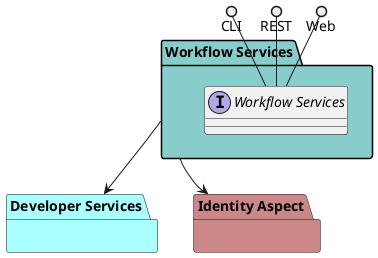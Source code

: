@startuml


package "Developer Services" #aaffff {
    }

package "Identity Aspect" #cc8888 {
    }


package "Workflow Services" #88cccc {

    interface "Workflow Services" as i {
    
    }
}

CLI ()-- i
REST ()-- i
Web ()-- i

package "Workflow Services" #88cccc {
    
}


    "Workflow Services" --> "Developer Services"

    "Workflow Services" --> "Identity Aspect"


@enduml

